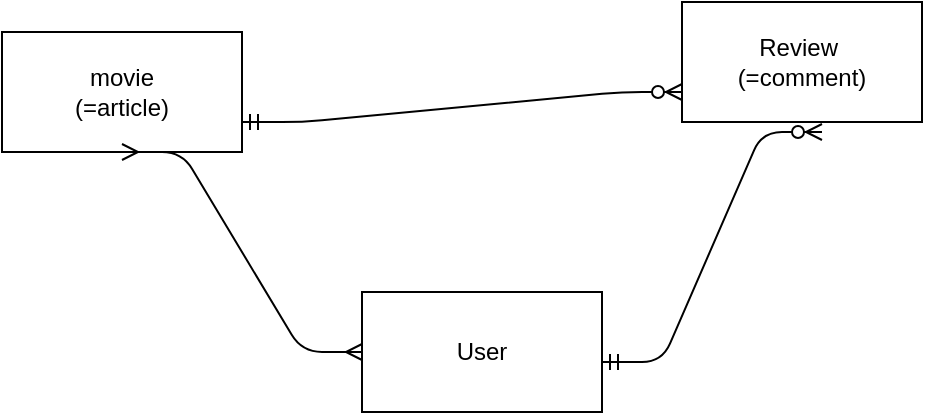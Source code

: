 <mxfile version="14.5.3" type="device"><diagram id="_V1lvf9LVjv7pmxoddbN" name="Page-1"><mxGraphModel dx="782" dy="437" grid="1" gridSize="10" guides="1" tooltips="1" connect="1" arrows="1" fold="1" page="1" pageScale="1" pageWidth="827" pageHeight="1169" math="0" shadow="0"><root><mxCell id="0"/><mxCell id="1" parent="0"/><mxCell id="bTaU-ABkd77XKlLWbD0h-1" value="movie&lt;br&gt;(=article)" style="rounded=0;whiteSpace=wrap;html=1;" vertex="1" parent="1"><mxGeometry x="130" y="100" width="120" height="60" as="geometry"/></mxCell><mxCell id="bTaU-ABkd77XKlLWbD0h-2" value="Review&amp;nbsp;&lt;br&gt;(=comment)" style="rounded=0;whiteSpace=wrap;html=1;" vertex="1" parent="1"><mxGeometry x="470" y="85" width="120" height="60" as="geometry"/></mxCell><mxCell id="bTaU-ABkd77XKlLWbD0h-3" value="User" style="rounded=0;whiteSpace=wrap;html=1;" vertex="1" parent="1"><mxGeometry x="310" y="230" width="120" height="60" as="geometry"/></mxCell><mxCell id="bTaU-ABkd77XKlLWbD0h-9" value="" style="edgeStyle=entityRelationEdgeStyle;fontSize=12;html=1;endArrow=ERmany;startArrow=ERmany;entryX=0;entryY=0.5;entryDx=0;entryDy=0;exitX=0.5;exitY=1;exitDx=0;exitDy=0;" edge="1" parent="1" source="bTaU-ABkd77XKlLWbD0h-1" target="bTaU-ABkd77XKlLWbD0h-3"><mxGeometry width="100" height="100" relative="1" as="geometry"><mxPoint x="180" y="170" as="sourcePoint"/><mxPoint x="250" y="170" as="targetPoint"/></mxGeometry></mxCell><mxCell id="bTaU-ABkd77XKlLWbD0h-10" value="" style="edgeStyle=entityRelationEdgeStyle;fontSize=12;html=1;endArrow=ERzeroToMany;startArrow=ERmandOne;entryX=0;entryY=0.75;entryDx=0;entryDy=0;" edge="1" parent="1" target="bTaU-ABkd77XKlLWbD0h-2"><mxGeometry width="100" height="100" relative="1" as="geometry"><mxPoint x="250" y="145" as="sourcePoint"/><mxPoint x="350" y="45" as="targetPoint"/></mxGeometry></mxCell><mxCell id="bTaU-ABkd77XKlLWbD0h-11" value="" style="edgeStyle=entityRelationEdgeStyle;fontSize=12;html=1;endArrow=ERzeroToMany;startArrow=ERmandOne;" edge="1" parent="1"><mxGeometry width="100" height="100" relative="1" as="geometry"><mxPoint x="430" y="265" as="sourcePoint"/><mxPoint x="540" y="150" as="targetPoint"/></mxGeometry></mxCell></root></mxGraphModel></diagram></mxfile>
